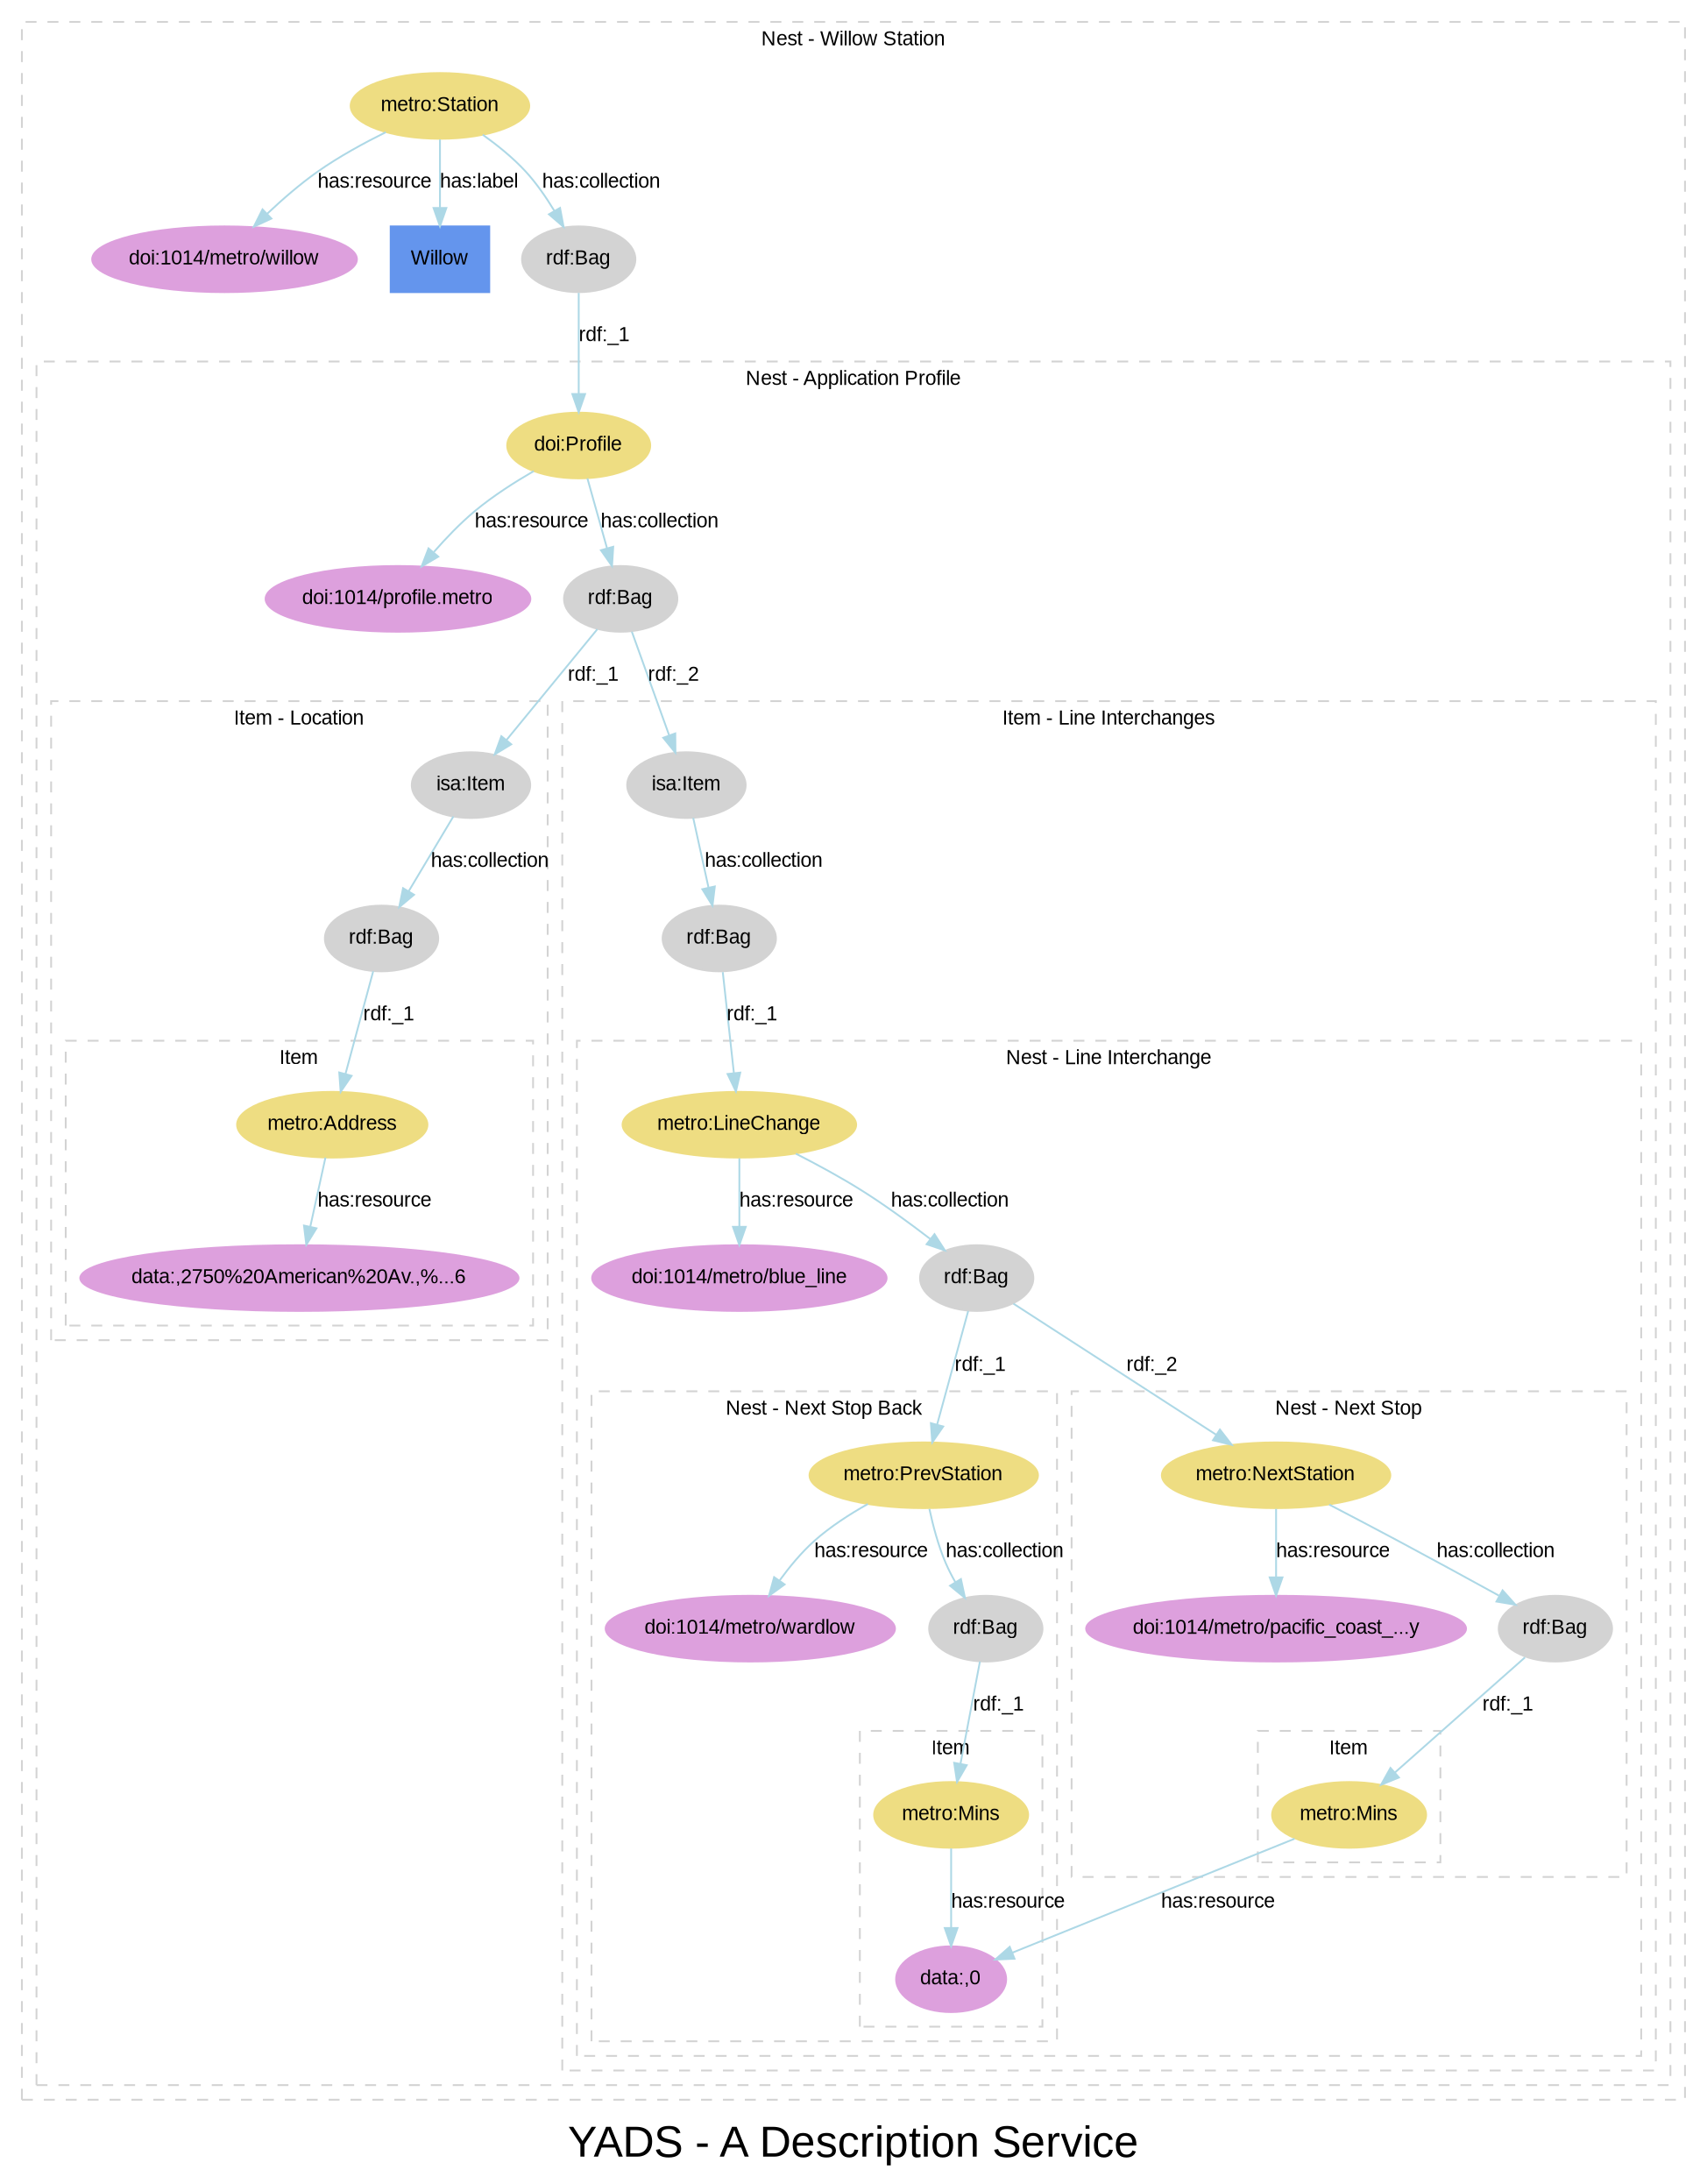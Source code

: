 
digraph yads { 



graph [

  fontname=arial, fontsize=24

  label="YADS - A Description Service"

];

node [

  fontname=arial, fontsize=11, fontcolor=black,

  style=filled, color=cornflowerblue,

];

edge [

  fontname=arial, fontsize=11, fontcolor=black,

  style=filled, color=lightblue,

];

rankdir=TB;



subgraph cluster_1 {



  style=dashed; color=lightgrey;

  fontname=arial; fontsize=11;

  fontcolor="black"; label="Nest - Willow Station";



  ":_1" [label="metro:Station", color=lightgoldenrod];

  ":_1" -> "doi:1014/metro/willow" [label="has:resource", URL="http://www2.elsevier.co.uk/~tony/1014/yads-schema-2002-04-03#resource"];



  ":_1" -> "node_2" [label="has:label", URL="http://www2.elsevier.co.uk/~tony/1014/yads-schema-2002-04-03#label"];

  ":_1" -> ":_2" [label="has:collection", URL="http://www2.elsevier.co.uk/~tony/1014/yads-schema-2002-04-03#collection"];

  ":_2" [label="rdf:Bag", color=lightgrey];

  "doi:1014/metro/willow" [color=plum, URL="http://dx.doi.org/1014/metro/willow"];

  "node_2" [shape=box, label="Willow"];

  ":_2" [label="rdf:Bag", color=lightgrey, URL="http://www.w3.org/1999/02/22-rdf-syntax-ns#Bag"];

  ":_2" -> ":_3" [label="rdf:_1", URL="http://www.w3.org/1999/02/22-rdf-syntax-ns#_1"];

":_3" [label="isa:Nest"]



subgraph cluster_3 {



  style=dashed; color=lightgrey;

  fontname=arial; fontsize=11;

  fontcolor="black"; label="Nest - Application Profile";



  ":_3" [label="doi:Profile", color=lightgoldenrod];

  ":_3" -> "doi:1014/profile.metro" [label="has:resource", URL="http://www2.elsevier.co.uk/~tony/1014/yads-schema-2002-04-03#resource"];



  ":_3" -> ":_4" [label="has:collection", URL="http://www2.elsevier.co.uk/~tony/1014/yads-schema-2002-04-03#collection"];

  ":_4" [label="rdf:Bag", color=lightgrey];

  "doi:1014/profile.metro" [color=plum, URL="http://dx.doi.org/1014/profile.metro"];

  ":_4" [label="rdf:Bag", color=lightgrey, URL="http://www.w3.org/1999/02/22-rdf-syntax-ns#Bag"];

  ":_4" -> ":_5" [label="rdf:_1", URL="http://www.w3.org/1999/02/22-rdf-syntax-ns#_1"];

":_5" [label="isa:Item"]

  ":_4" -> ":_8" [label="rdf:_2", URL="http://www.w3.org/1999/02/22-rdf-syntax-ns#_2"];

":_8" [label="isa:Item"]



subgraph cluster_5 {



  style=dashed; color=lightgrey;

  fontname=arial; fontsize=11;

  fontcolor="black"; label="Item - Location";



  ":_5" [label="isa:Item", color=lightgrey, URL="http://www2.elsevier.co.uk/~tony/1014/yads-schema-2002-04-03#Item"];

  ":_5" -> ":_6" [label="has:collection", URL="http://www2.elsevier.co.uk/~tony/1014/yads-schema-2002-04-03#collection"];

  ":_6" [label="rdf:Bag", color=lightgrey];

  ":_6" [label="rdf:Bag", color=lightgrey, URL="http://www.w3.org/1999/02/22-rdf-syntax-ns#Bag"];

  ":_6" -> ":_7" [label="rdf:_1", URL="http://www.w3.org/1999/02/22-rdf-syntax-ns#_1"];

":_7" [label="isa:Item"]



subgraph cluster_7 {



  style=dashed; color=lightgrey;

  fontname=arial; fontsize=11;

  fontcolor="black"; label="Item";



  ":_7" [label="metro:Address", color=lightgoldenrod];

  ":_7" -> "data:,2750%20American%20Av.,%...6" [label="has:resource", URL="http://www2.elsevier.co.uk/~tony/1014/yads-schema-2002-04-03#resource"];



  "data:,2750%20American%20Av.,%...6" [color=plum, URL="data:,2750%20American%20Av.,%20Long%20Beach%2090806"];

}



}



subgraph cluster_8 {



  style=dashed; color=lightgrey;

  fontname=arial; fontsize=11;

  fontcolor="black"; label="Item - Line Interchanges";



  ":_8" [label="isa:Item", color=lightgrey, URL="http://www2.elsevier.co.uk/~tony/1014/yads-schema-2002-04-03#Item"];

  ":_8" -> ":_9" [label="has:collection", URL="http://www2.elsevier.co.uk/~tony/1014/yads-schema-2002-04-03#collection"];

  ":_9" [label="rdf:Bag", color=lightgrey];

  ":_9" [label="rdf:Bag", color=lightgrey, URL="http://www.w3.org/1999/02/22-rdf-syntax-ns#Bag"];

  ":_9" -> ":_10" [label="rdf:_1", URL="http://www.w3.org/1999/02/22-rdf-syntax-ns#_1"];

":_10" [label="isa:Nest"]



subgraph cluster_10 {



  style=dashed; color=lightgrey;

  fontname=arial; fontsize=11;

  fontcolor="black"; label="Nest - Line Interchange";



  ":_10" [label="metro:LineChange", color=lightgoldenrod];

  ":_10" -> "doi:1014/metro/blue_line" [label="has:resource", URL="http://www2.elsevier.co.uk/~tony/1014/yads-schema-2002-04-03#resource"];



  ":_10" -> ":_11" [label="has:collection", URL="http://www2.elsevier.co.uk/~tony/1014/yads-schema-2002-04-03#collection"];

  ":_11" [label="rdf:Bag", color=lightgrey];

  "doi:1014/metro/blue_line" [color=plum, URL="http://dx.doi.org/1014/metro/blue_line"];

  ":_11" [label="rdf:Bag", color=lightgrey, URL="http://www.w3.org/1999/02/22-rdf-syntax-ns#Bag"];

  ":_11" -> ":_12" [label="rdf:_1", URL="http://www.w3.org/1999/02/22-rdf-syntax-ns#_1"];

":_12" [label="isa:Nest"]

  ":_11" -> ":_15" [label="rdf:_2", URL="http://www.w3.org/1999/02/22-rdf-syntax-ns#_2"];

":_15" [label="isa:Nest"]



subgraph cluster_12 {



  style=dashed; color=lightgrey;

  fontname=arial; fontsize=11;

  fontcolor="black"; label="Nest - Next Stop Back";



  ":_12" [label="metro:PrevStation", color=lightgoldenrod];

  ":_12" -> "doi:1014/metro/wardlow" [label="has:resource", URL="http://www2.elsevier.co.uk/~tony/1014/yads-schema-2002-04-03#resource"];



  ":_12" -> ":_13" [label="has:collection", URL="http://www2.elsevier.co.uk/~tony/1014/yads-schema-2002-04-03#collection"];

  ":_13" [label="rdf:Bag", color=lightgrey];

  "doi:1014/metro/wardlow" [color=plum, URL="http://dx.doi.org/1014/metro/wardlow"];

  ":_13" [label="rdf:Bag", color=lightgrey, URL="http://www.w3.org/1999/02/22-rdf-syntax-ns#Bag"];

  ":_13" -> ":_14" [label="rdf:_1", URL="http://www.w3.org/1999/02/22-rdf-syntax-ns#_1"];

":_14" [label="isa:Item"]



subgraph cluster_14 {



  style=dashed; color=lightgrey;

  fontname=arial; fontsize=11;

  fontcolor="black"; label="Item";



  ":_14" [label="metro:Mins", color=lightgoldenrod];

  ":_14" -> "data:,0" [label="has:resource", URL="http://www2.elsevier.co.uk/~tony/1014/yads-schema-2002-04-03#resource"];



  "data:,0" [color=plum, URL="data:,0"];

}



}



subgraph cluster_15 {



  style=dashed; color=lightgrey;

  fontname=arial; fontsize=11;

  fontcolor="black"; label="Nest - Next Stop";



  ":_15" [label="metro:NextStation", color=lightgoldenrod];

  ":_15" -> "doi:1014/metro/pacific_coast_...y" [label="has:resource", URL="http://www2.elsevier.co.uk/~tony/1014/yads-schema-2002-04-03#resource"];



  ":_15" -> ":_16" [label="has:collection", URL="http://www2.elsevier.co.uk/~tony/1014/yads-schema-2002-04-03#collection"];

  ":_16" [label="rdf:Bag", color=lightgrey];

  "doi:1014/metro/pacific_coast_...y" [color=plum, URL="http://dx.doi.org/1014/metro/pacific_coast_highway"];

  ":_16" [label="rdf:Bag", color=lightgrey, URL="http://www.w3.org/1999/02/22-rdf-syntax-ns#Bag"];

  ":_16" -> ":_17" [label="rdf:_1", URL="http://www.w3.org/1999/02/22-rdf-syntax-ns#_1"];

":_17" [label="isa:Item"]



subgraph cluster_17 {



  style=dashed; color=lightgrey;

  fontname=arial; fontsize=11;

  fontcolor="black"; label="Item";



  ":_17" [label="metro:Mins", color=lightgoldenrod];

  ":_17" -> "data:,0" [label="has:resource", URL="http://www2.elsevier.co.uk/~tony/1014/yads-schema-2002-04-03#resource"];



  "data:,0" [color=plum, URL="data:,0"];

}



}



}



}



}



}



}

